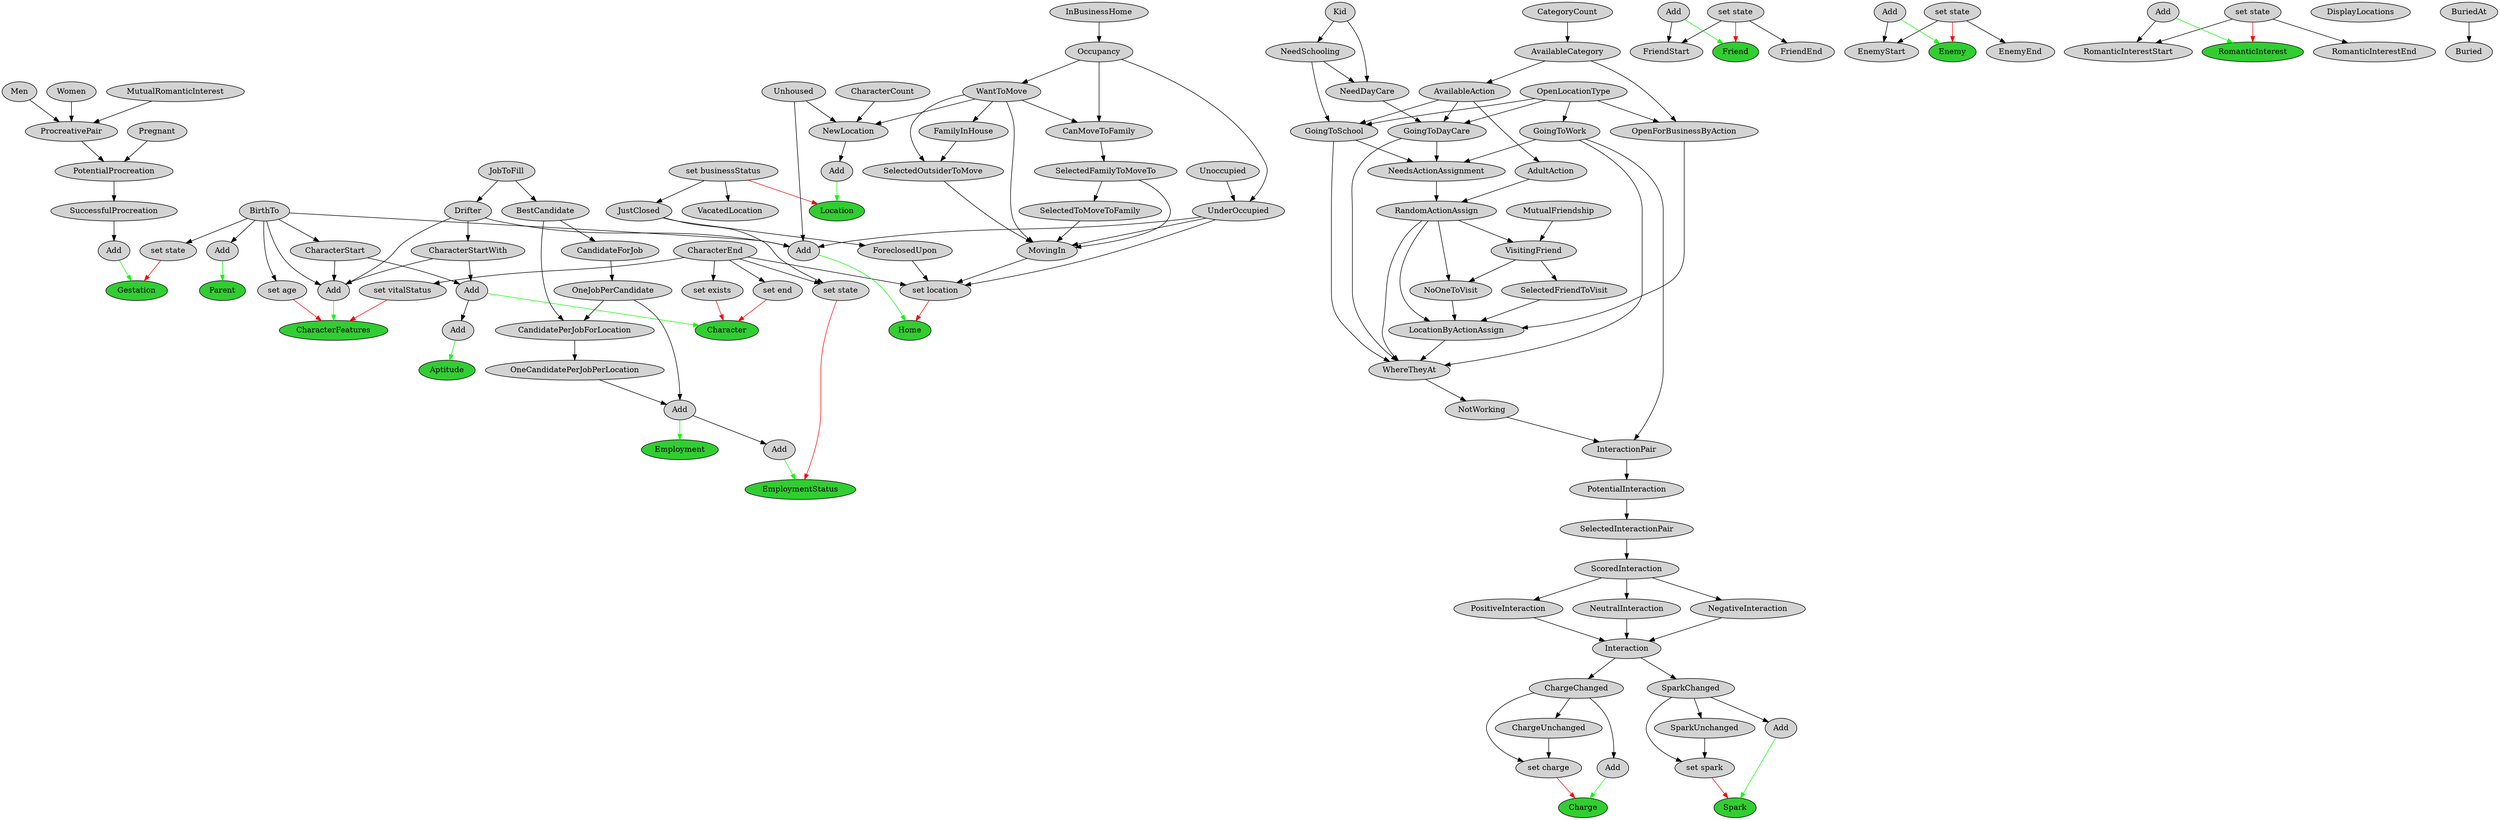 digraph {
splines=true
node [ style="filled"]
v0 [ label = "Character" fillcolor="limegreen"];
v1 [ label = "set end"];
v2 [ label = "CharacterEnd" rank="min"];
v3 [ label = "set exists"];
v4 [ label = "Add"];
v5 [ label = "CharacterStart"];
v6 [ label = "BirthTo" rank="min"];
v7 [ label = "CharacterStartWith"];
v8 [ label = "Drifter"];
v9 [ label = "JobToFill" rank="min"];
v10 [ label = "CharacterFeatures" fillcolor="limegreen"];
v11 [ label = "set vitalStatus"];
v12 [ label = "set age"];
v13 [ label = "Add"];
v14 [ label = "CharacterCount" rank="min"];
v15 [ label = "Men" rank="min"];
v16 [ label = "Women" rank="min"];
v17 [ label = "Aptitude" fillcolor="limegreen"];
v18 [ label = "Add"];
v19 [ label = "Charge" fillcolor="limegreen"];
v20 [ label = "set charge"];
v21 [ label = "ChargeChanged"];
v22 [ label = "Interaction"];
v23 [ label = "PositiveInteraction"];
v24 [ label = "ScoredInteraction"];
v25 [ label = "SelectedInteractionPair"];
v26 [ label = "PotentialInteraction"];
v27 [ label = "InteractionPair"];
v28 [ label = "NotWorking"];
v29 [ label = "WhereTheyAt"];
v30 [ label = "GoingToSchool"];
v31 [ label = "AvailableAction"];
v32 [ label = "AvailableCategory"];
v33 [ label = "CategoryCount" rank="min"];
v34 [ label = "OpenLocationType" rank="min"];
v35 [ label = "NeedSchooling"];
v36 [ label = "Kid" rank="min"];
v37 [ label = "GoingToDayCare"];
v38 [ label = "NeedDayCare"];
v39 [ label = "GoingToWork"];
v40 [ label = "RandomActionAssign"];
v41 [ label = "AdultAction"];
v42 [ label = "NeedsActionAssignment"];
v43 [ label = "LocationByActionAssign"];
v44 [ label = "NoOneToVisit"];
v45 [ label = "VisitingFriend"];
v46 [ label = "MutualFriendship" rank="min"];
v47 [ label = "SelectedFriendToVisit"];
v48 [ label = "OpenForBusinessByAction"];
v49 [ label = "NeutralInteraction"];
v50 [ label = "NegativeInteraction"];
v51 [ label = "ChargeUnchanged"];
v52 [ label = "Add"];
v53 [ label = "Friend" fillcolor="limegreen"];
v54 [ label = "set state" rank="min"];
v55 [ label = "Add" rank="min"];
v56 [ label = "FriendStart"];
v57 [ label = "FriendEnd"];
v58 [ label = "Enemy" fillcolor="limegreen"];
v59 [ label = "set state" rank="min"];
v60 [ label = "Add" rank="min"];
v61 [ label = "EnemyStart"];
v62 [ label = "EnemyEnd"];
v63 [ label = "Spark" fillcolor="limegreen"];
v64 [ label = "set spark"];
v65 [ label = "SparkChanged"];
v66 [ label = "SparkUnchanged"];
v67 [ label = "Add"];
v68 [ label = "RomanticInterest" fillcolor="limegreen"];
v69 [ label = "set state" rank="min"];
v70 [ label = "Add" rank="min"];
v71 [ label = "RomanticInterestStart"];
v72 [ label = "RomanticInterestEnd"];
v73 [ label = "MutualRomanticInterest" rank="min"];
v74 [ label = "Parent" fillcolor="limegreen"];
v75 [ label = "Add"];
v76 [ label = "Gestation" fillcolor="limegreen"];
v77 [ label = "set state"];
v78 [ label = "Add"];
v79 [ label = "SuccessfulProcreation"];
v80 [ label = "PotentialProcreation"];
v81 [ label = "Pregnant" rank="min"];
v82 [ label = "ProcreativePair"];
v83 [ label = "Location" fillcolor="limegreen"];
v84 [ label = "set businessStatus" rank="min"];
v85 [ label = "Add"];
v86 [ label = "NewLocation"];
v87 [ label = "WantToMove"];
v88 [ label = "Occupancy"];
v89 [ label = "InBusinessHome" rank="min"];
v90 [ label = "Unhoused" rank="min"];
v91 [ label = "JustClosed"];
v92 [ label = "VacatedLocation"];
v93 [ label = "DisplayLocations" rank="min"];
v94 [ label = "Home" fillcolor="limegreen"];
v95 [ label = "set location"];
v96 [ label = "UnderOccupied"];
v97 [ label = "Unoccupied" rank="min"];
v98 [ label = "ForeclosedUpon"];
v99 [ label = "MovingIn"];
v100 [ label = "SelectedToMoveToFamily"];
v101 [ label = "SelectedFamilyToMoveTo"];
v102 [ label = "CanMoveToFamily"];
v103 [ label = "SelectedOutsiderToMove"];
v104 [ label = "FamilyInHouse"];
v105 [ label = "Add"];
v106 [ label = "BuriedAt" rank="min"];
v107 [ label = "Buried"];
v108 [ label = "Employment" fillcolor="limegreen"];
v109 [ label = "Add"];
v110 [ label = "OneCandidatePerJobPerLocation"];
v111 [ label = "CandidatePerJobForLocation"];
v112 [ label = "OneJobPerCandidate"];
v113 [ label = "CandidateForJob"];
v114 [ label = "BestCandidate"];
v115 [ label = "EmploymentStatus" fillcolor="limegreen"];
v116 [ label = "set state"];
v117 [ label = "Add"];
v1 -> v0 [ color="red" ]
v2 -> v1
v3 -> v0 [ color="red" ]
v2 -> v3
v4 -> v0 [ color="green" ]
v5 -> v4
v6 -> v5
v7 -> v4
v8 -> v7
v9 -> v8
v11 -> v10 [ color="red" ]
v2 -> v11
v12 -> v10 [ color="red" ]
v6 -> v12
v13 -> v10 [ color="green" ]
v7 -> v13
v8 -> v13
v5 -> v13
v6 -> v13
v18 -> v17 [ color="green" ]
v4 -> v18
v20 -> v19 [ color="red" ]
v21 -> v20
v22 -> v21
v23 -> v22
v24 -> v23
v25 -> v24
v26 -> v25
v27 -> v26
v28 -> v27
v29 -> v28
v30 -> v29
v31 -> v30
v32 -> v31
v33 -> v32
v34 -> v30
v35 -> v30
v36 -> v35
v37 -> v29
v31 -> v37
v34 -> v37
v38 -> v37
v35 -> v38
v36 -> v38
v39 -> v29
v34 -> v39
v40 -> v29
v41 -> v40
v31 -> v41
v42 -> v40
v39 -> v42
v37 -> v42
v30 -> v42
v43 -> v29
v40 -> v43
v44 -> v43
v45 -> v44
v40 -> v45
v46 -> v45
v40 -> v44
v47 -> v43
v45 -> v47
v48 -> v43
v32 -> v48
v34 -> v48
v39 -> v27
v49 -> v22
v24 -> v49
v50 -> v22
v24 -> v50
v51 -> v20
v21 -> v51
v52 -> v19 [ color="green" ]
v21 -> v52
v54 -> v53 [ color="red" ]
v55 -> v53 [ color="green" ]
v55 -> v56
v54 -> v56
v54 -> v57
v59 -> v58 [ color="red" ]
v60 -> v58 [ color="green" ]
v60 -> v61
v59 -> v61
v59 -> v62
v64 -> v63 [ color="red" ]
v65 -> v64
v22 -> v65
v66 -> v64
v65 -> v66
v67 -> v63 [ color="green" ]
v65 -> v67
v69 -> v68 [ color="red" ]
v70 -> v68 [ color="green" ]
v70 -> v71
v69 -> v71
v69 -> v72
v75 -> v74 [ color="green" ]
v6 -> v75
v77 -> v76 [ color="red" ]
v6 -> v77
v78 -> v76 [ color="green" ]
v79 -> v78
v80 -> v79
v81 -> v80
v82 -> v80
v73 -> v82
v16 -> v82
v15 -> v82
v84 -> v83 [ color="red" ]
v85 -> v83 [ color="green" ]
v86 -> v85
v87 -> v86
v88 -> v87
v89 -> v88
v90 -> v86
v14 -> v86
v84 -> v91
v84 -> v92
v95 -> v94 [ color="red" ]
v2 -> v95
v96 -> v95
v88 -> v96
v97 -> v96
v98 -> v95
v91 -> v98
v99 -> v95
v100 -> v99
v101 -> v100
v102 -> v101
v87 -> v102
v88 -> v102
v101 -> v99
v103 -> v99
v104 -> v103
v87 -> v104
v87 -> v103
v96 -> v99
v87 -> v99
v105 -> v94 [ color="green" ]
v6 -> v105
v96 -> v105
v8 -> v105
v90 -> v105
v106 -> v107
v109 -> v108 [ color="green" ]
v110 -> v109
v111 -> v110
v112 -> v111
v113 -> v112
v114 -> v113
v9 -> v114
v114 -> v111
v112 -> v109
v116 -> v115 [ color="red" ]
v2 -> v116
v91 -> v116
v117 -> v115 [ color="green" ]
v109 -> v117
}
